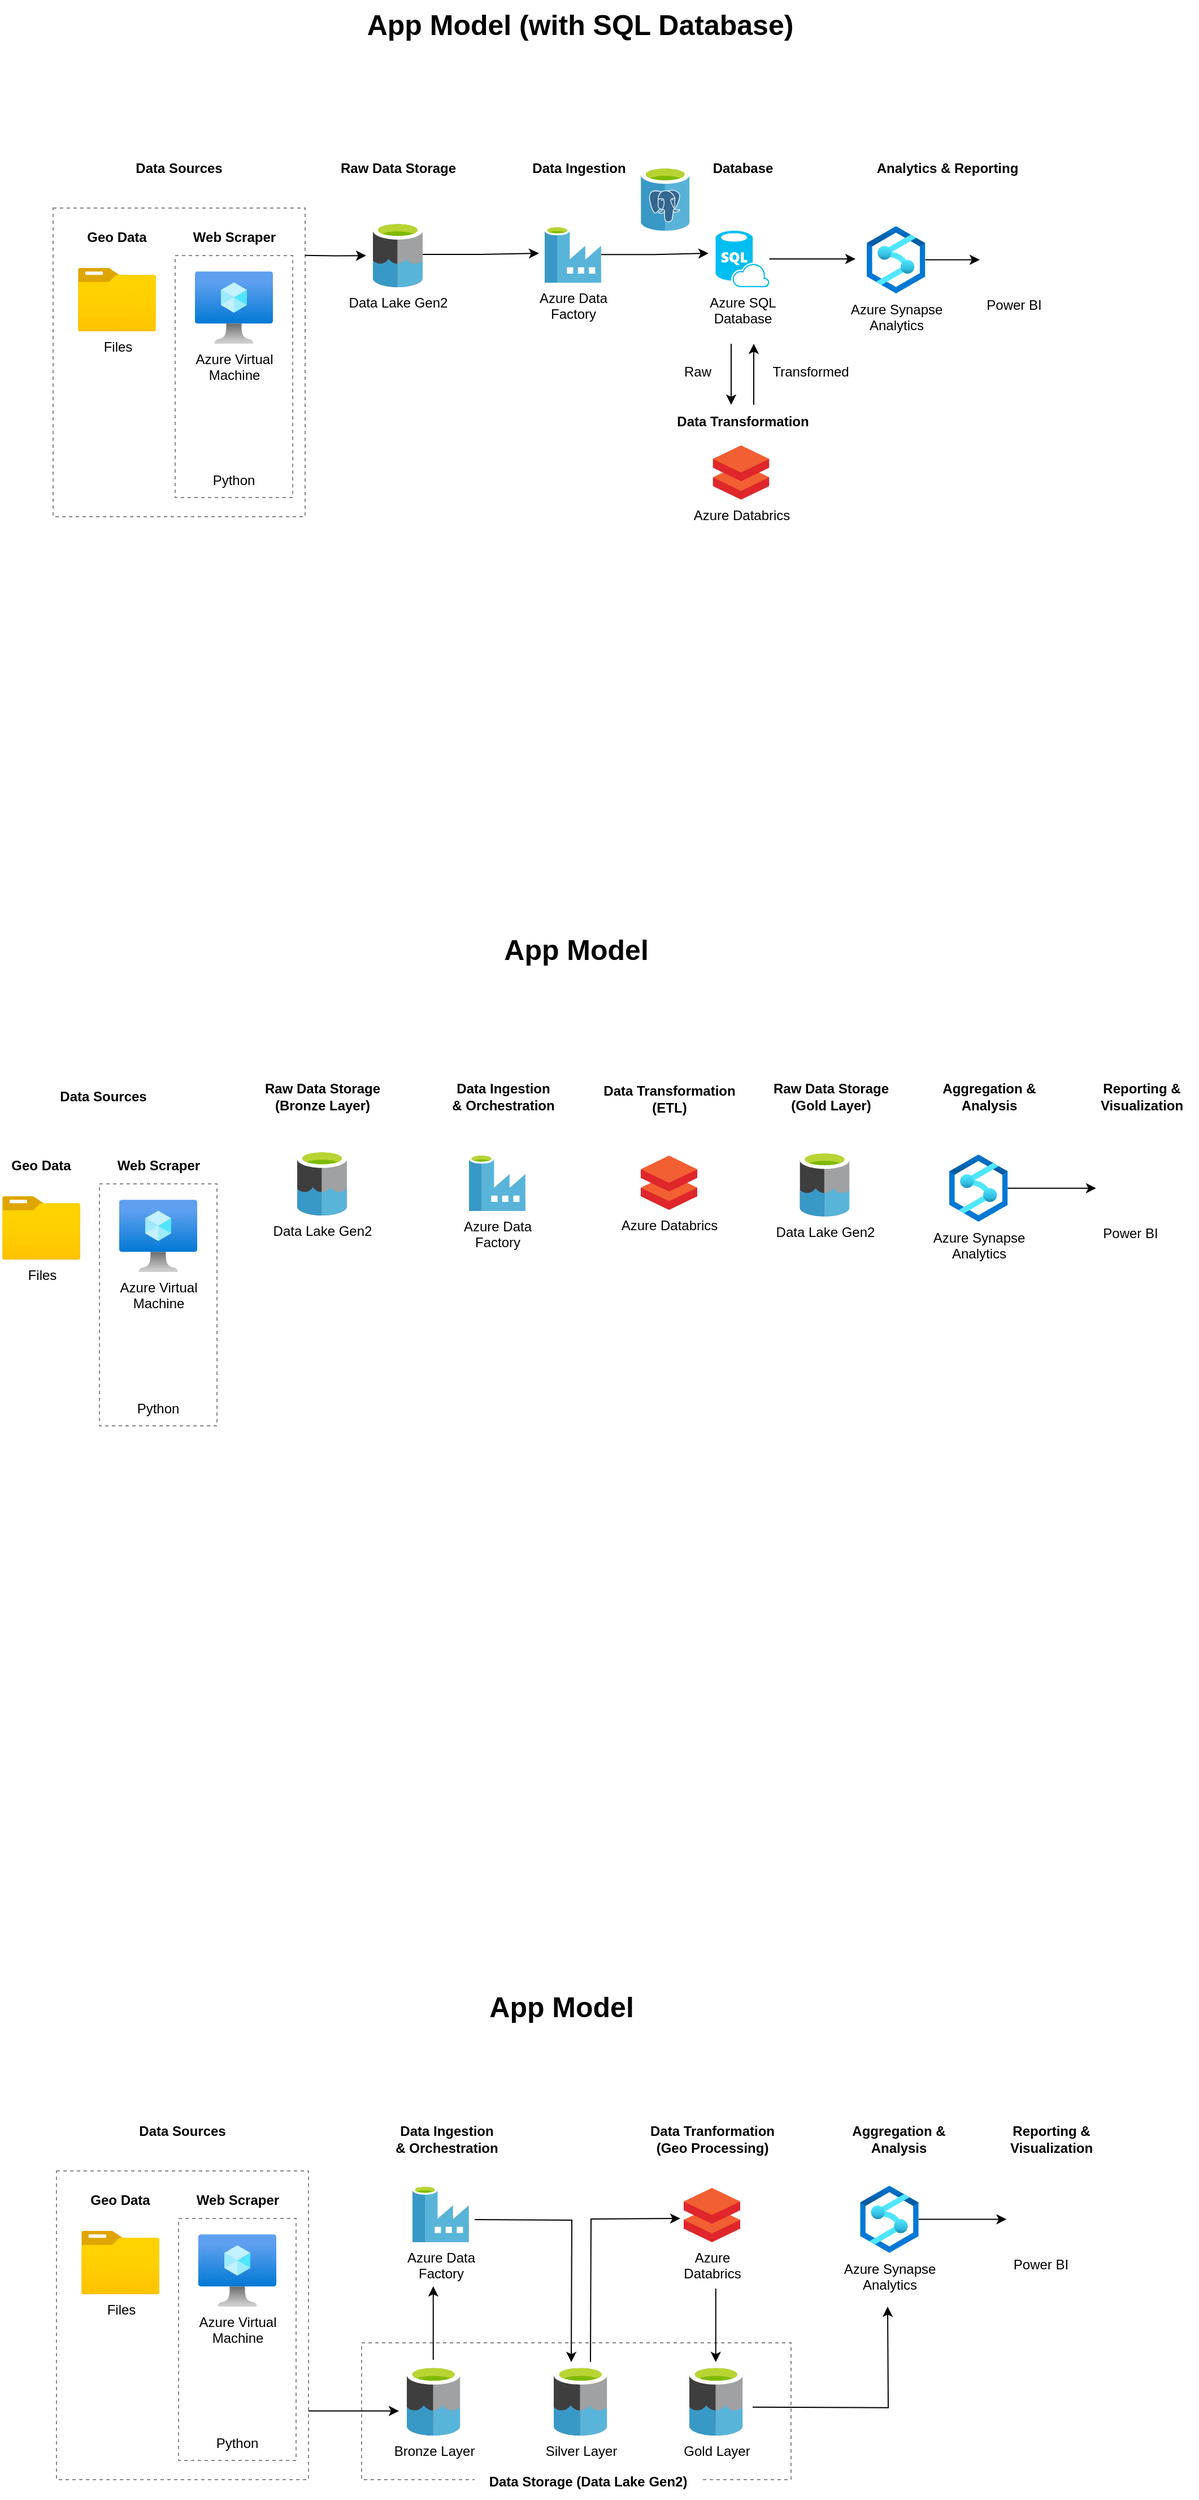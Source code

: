 <mxfile version="22.0.3" type="device" pages="2">
  <diagram id="WI9T0HZ2pTsCkuznbFz-" name="App Architecture">
    <mxGraphModel dx="1709" dy="-663" grid="0" gridSize="10" guides="1" tooltips="1" connect="1" arrows="1" fold="1" page="1" pageScale="1" pageWidth="1169" pageHeight="827" math="0" shadow="0">
      <root>
        <mxCell id="0" />
        <mxCell id="1" parent="0" />
        <mxCell id="2BhMB6-4_VeR33mGNP5D-105" style="edgeStyle=orthogonalEdgeStyle;rounded=0;orthogonalLoop=1;jettySize=auto;html=1;" parent="1" edge="1">
          <mxGeometry relative="1" as="geometry">
            <mxPoint x="855.48" y="3778" as="targetPoint" />
            <mxPoint x="736" y="3866.89" as="sourcePoint" />
          </mxGeometry>
        </mxCell>
        <mxCell id="2BhMB6-4_VeR33mGNP5D-85" value="" style="rounded=0;whiteSpace=wrap;html=1;fillColor=none;strokeWidth=1;dashed=1;strokeColor=#878787;" parent="1" vertex="1">
          <mxGeometry x="390" y="3810" width="380" height="121" as="geometry" />
        </mxCell>
        <mxCell id="1u7TbK9TsXJTor0NxbXx-122" value="" style="rounded=0;whiteSpace=wrap;html=1;fillColor=none;strokeWidth=1;dashed=1;strokeColor=#878787;" parent="1" vertex="1">
          <mxGeometry x="225" y="1964" width="104" height="214" as="geometry" />
        </mxCell>
        <mxCell id="1u7TbK9TsXJTor0NxbXx-94" value="" style="rounded=0;whiteSpace=wrap;html=1;fillColor=none;strokeWidth=1;dashed=1;strokeColor=#878787;" parent="1" vertex="1">
          <mxGeometry x="117" y="1922" width="223" height="273" as="geometry" />
        </mxCell>
        <mxCell id="1u7TbK9TsXJTor0NxbXx-95" value="Azure Databrics" style="image;sketch=0;aspect=fixed;html=1;points=[];align=center;fontSize=12;image=img/lib/mscae/Databricks.svg;" parent="1" vertex="1">
          <mxGeometry x="700.75" y="2131.89" width="50" height="48" as="geometry" />
        </mxCell>
        <mxCell id="1u7TbK9TsXJTor0NxbXx-96" value="Azure Virtual&lt;br&gt;Machine" style="image;aspect=fixed;html=1;points=[];align=center;fontSize=12;image=img/lib/azure2/compute/Virtual_Machine.svg;" parent="1" vertex="1">
          <mxGeometry x="242.5" y="1978" width="69" height="64" as="geometry" />
        </mxCell>
        <mxCell id="1u7TbK9TsXJTor0NxbXx-97" style="edgeStyle=orthogonalEdgeStyle;rounded=0;orthogonalLoop=1;jettySize=auto;html=1;" parent="1" source="1u7TbK9TsXJTor0NxbXx-98" edge="1">
          <mxGeometry relative="1" as="geometry">
            <mxPoint x="937" y="1967.8" as="targetPoint" />
          </mxGeometry>
        </mxCell>
        <mxCell id="1u7TbK9TsXJTor0NxbXx-98" value="Azure Synapse&lt;br&gt;Analytics" style="image;aspect=fixed;html=1;points=[];align=center;fontSize=12;image=img/lib/azure2/databases/Azure_Synapse_Analytics.svg;" parent="1" vertex="1">
          <mxGeometry x="837" y="1938.05" width="51.74" height="59.5" as="geometry" />
        </mxCell>
        <mxCell id="1u7TbK9TsXJTor0NxbXx-99" style="edgeStyle=orthogonalEdgeStyle;rounded=0;orthogonalLoop=1;jettySize=auto;html=1;" parent="1" source="1u7TbK9TsXJTor0NxbXx-100" edge="1">
          <mxGeometry relative="1" as="geometry">
            <mxPoint x="697" y="1962" as="targetPoint" />
          </mxGeometry>
        </mxCell>
        <mxCell id="1u7TbK9TsXJTor0NxbXx-100" value="Azure Data&lt;br&gt;Factory" style="image;sketch=0;aspect=fixed;html=1;points=[];align=center;fontSize=12;image=img/lib/mscae/Data_Factory.svg;" parent="1" vertex="1">
          <mxGeometry x="552" y="1938.06" width="50" height="50" as="geometry" />
        </mxCell>
        <mxCell id="1u7TbK9TsXJTor0NxbXx-101" value="Python" style="shape=image;verticalLabelPosition=bottom;labelBackgroundColor=default;verticalAlign=top;aspect=fixed;imageAspect=0;image=https://logohistory.net/wp-content/uploads/2023/06/Python-Emblem.png;" parent="1" vertex="1">
          <mxGeometry x="232.56" y="2099" width="88.88" height="50" as="geometry" />
        </mxCell>
        <mxCell id="1u7TbK9TsXJTor0NxbXx-102" value="Web Scraper" style="text;html=1;align=center;verticalAlign=middle;resizable=0;points=[];autosize=1;strokeColor=none;fillColor=none;fontStyle=1" parent="1" vertex="1">
          <mxGeometry x="227" y="1933" width="100" height="30" as="geometry" />
        </mxCell>
        <mxCell id="1u7TbK9TsXJTor0NxbXx-103" value="Power BI" style="shape=image;verticalLabelPosition=bottom;labelBackgroundColor=default;verticalAlign=top;aspect=fixed;imageAspect=0;image=https://cdn.freelogovectors.net/wp-content/uploads/2023/11/power-bi-logo-freelogovectors.net_.png;" parent="1" vertex="1">
          <mxGeometry x="927" y="1934.11" width="81" height="60" as="geometry" />
        </mxCell>
        <mxCell id="1u7TbK9TsXJTor0NxbXx-104" value="Raw Data Storage" style="text;html=1;align=center;verticalAlign=middle;resizable=0;points=[];autosize=1;strokeColor=none;fillColor=none;fontStyle=1" parent="1" vertex="1">
          <mxGeometry x="357" y="1872" width="130" height="30" as="geometry" />
        </mxCell>
        <mxCell id="1u7TbK9TsXJTor0NxbXx-105" style="edgeStyle=orthogonalEdgeStyle;rounded=0;orthogonalLoop=1;jettySize=auto;html=1;" parent="1" source="1u7TbK9TsXJTor0NxbXx-106" edge="1">
          <mxGeometry relative="1" as="geometry">
            <mxPoint x="547" y="1962" as="targetPoint" />
          </mxGeometry>
        </mxCell>
        <mxCell id="1u7TbK9TsXJTor0NxbXx-106" value="Data Lake Gen2" style="image;sketch=0;aspect=fixed;html=1;points=[];align=center;fontSize=12;image=img/lib/mscae/Data_Lake.svg;" parent="1" vertex="1">
          <mxGeometry x="400" y="1934.11" width="44" height="57.89" as="geometry" />
        </mxCell>
        <mxCell id="1u7TbK9TsXJTor0NxbXx-107" value="Data Ingestion" style="text;html=1;align=center;verticalAlign=middle;resizable=0;points=[];autosize=1;strokeColor=none;fillColor=none;fontStyle=1" parent="1" vertex="1">
          <mxGeometry x="527" y="1872" width="110" height="30" as="geometry" />
        </mxCell>
        <mxCell id="1u7TbK9TsXJTor0NxbXx-108" style="edgeStyle=orthogonalEdgeStyle;rounded=0;orthogonalLoop=1;jettySize=auto;html=1;startArrow=classic;startFill=1;endArrow=none;endFill=0;" parent="1" edge="1">
          <mxGeometry relative="1" as="geometry">
            <mxPoint x="717.0" y="2042" as="targetPoint" />
            <mxPoint x="717.0" y="2096" as="sourcePoint" />
          </mxGeometry>
        </mxCell>
        <mxCell id="1u7TbK9TsXJTor0NxbXx-109" value="Data Transformation" style="text;html=1;align=center;verticalAlign=middle;resizable=0;points=[];autosize=1;strokeColor=none;fillColor=none;fontStyle=1" parent="1" vertex="1">
          <mxGeometry x="657" y="2096" width="140" height="30" as="geometry" />
        </mxCell>
        <mxCell id="1u7TbK9TsXJTor0NxbXx-110" value="Analytics &amp;amp; Reporting" style="text;html=1;align=center;verticalAlign=middle;resizable=0;points=[];autosize=1;strokeColor=none;fillColor=none;fontStyle=1" parent="1" vertex="1">
          <mxGeometry x="836" y="1874" width="143" height="26" as="geometry" />
        </mxCell>
        <mxCell id="1u7TbK9TsXJTor0NxbXx-112" value="Files" style="image;aspect=fixed;html=1;points=[];align=center;fontSize=12;image=img/lib/azure2/general/Folder_Blank.svg;" parent="1" vertex="1">
          <mxGeometry x="139" y="1975.0" width="69" height="56.0" as="geometry" />
        </mxCell>
        <mxCell id="1u7TbK9TsXJTor0NxbXx-113" value="Database" style="text;html=1;align=center;verticalAlign=middle;resizable=0;points=[];autosize=1;strokeColor=none;fillColor=none;fontStyle=1" parent="1" vertex="1">
          <mxGeometry x="687" y="1872.0" width="80" height="30" as="geometry" />
        </mxCell>
        <mxCell id="1u7TbK9TsXJTor0NxbXx-114" style="edgeStyle=orthogonalEdgeStyle;rounded=0;orthogonalLoop=1;jettySize=auto;html=1;" parent="1" source="1u7TbK9TsXJTor0NxbXx-115" edge="1">
          <mxGeometry relative="1" as="geometry">
            <mxPoint x="827" y="1967" as="targetPoint" />
          </mxGeometry>
        </mxCell>
        <mxCell id="1u7TbK9TsXJTor0NxbXx-115" value="Azure SQL&lt;br&gt;Database" style="verticalLabelPosition=bottom;html=1;verticalAlign=top;align=center;strokeColor=none;fillColor=#00BEF2;shape=mxgraph.azure.sql_database_sql_azure;" parent="1" vertex="1">
          <mxGeometry x="703.25" y="1942" width="47.5" height="50" as="geometry" />
        </mxCell>
        <mxCell id="1u7TbK9TsXJTor0NxbXx-116" style="edgeStyle=orthogonalEdgeStyle;rounded=0;orthogonalLoop=1;jettySize=auto;html=1;endArrow=classic;endFill=1;startArrow=none;startFill=0;" parent="1" edge="1">
          <mxGeometry relative="1" as="geometry">
            <mxPoint x="737.0" y="2042" as="targetPoint" />
            <mxPoint x="737.0" y="2096" as="sourcePoint" />
          </mxGeometry>
        </mxCell>
        <mxCell id="1u7TbK9TsXJTor0NxbXx-117" value="&lt;span style=&quot;font-weight: normal;&quot;&gt;Raw&lt;/span&gt;" style="text;html=1;align=center;verticalAlign=middle;resizable=0;points=[];autosize=1;strokeColor=none;fillColor=none;fontStyle=1" parent="1" vertex="1">
          <mxGeometry x="662" y="2052" width="50" height="30" as="geometry" />
        </mxCell>
        <mxCell id="1u7TbK9TsXJTor0NxbXx-118" value="&lt;span style=&quot;font-weight: normal;&quot;&gt;Transformed&lt;/span&gt;" style="text;html=1;align=center;verticalAlign=middle;resizable=0;points=[];autosize=1;strokeColor=none;fillColor=none;fontStyle=1" parent="1" vertex="1">
          <mxGeometry x="742" y="2052" width="90" height="30" as="geometry" />
        </mxCell>
        <mxCell id="1u7TbK9TsXJTor0NxbXx-119" style="edgeStyle=orthogonalEdgeStyle;rounded=0;orthogonalLoop=1;jettySize=auto;html=1;" parent="1" edge="1">
          <mxGeometry relative="1" as="geometry">
            <mxPoint x="394" y="1964" as="targetPoint" />
            <mxPoint x="340" y="1963.82" as="sourcePoint" />
          </mxGeometry>
        </mxCell>
        <mxCell id="1u7TbK9TsXJTor0NxbXx-120" value="Data Sources" style="text;html=1;align=center;verticalAlign=middle;resizable=0;points=[];autosize=1;strokeColor=none;fillColor=none;fontStyle=1" parent="1" vertex="1">
          <mxGeometry x="180" y="1874" width="95" height="26" as="geometry" />
        </mxCell>
        <mxCell id="1u7TbK9TsXJTor0NxbXx-121" value="Geo Data" style="text;html=1;align=center;verticalAlign=middle;resizable=0;points=[];autosize=1;strokeColor=none;fillColor=none;fontStyle=1" parent="1" vertex="1">
          <mxGeometry x="137" y="1935" width="71" height="26" as="geometry" />
        </mxCell>
        <mxCell id="2BhMB6-4_VeR33mGNP5D-29" value="" style="rounded=0;whiteSpace=wrap;html=1;fillColor=none;strokeWidth=1;dashed=1;strokeColor=#878787;" parent="1" vertex="1">
          <mxGeometry x="158" y="2785" width="104" height="214" as="geometry" />
        </mxCell>
        <mxCell id="2BhMB6-4_VeR33mGNP5D-31" value="Azure Databrics" style="image;sketch=0;aspect=fixed;html=1;points=[];align=center;fontSize=12;image=img/lib/mscae/Databricks.svg;" parent="1" vertex="1">
          <mxGeometry x="637" y="2760.06" width="50" height="48" as="geometry" />
        </mxCell>
        <mxCell id="2BhMB6-4_VeR33mGNP5D-32" value="Azure Virtual&lt;br&gt;Machine" style="image;aspect=fixed;html=1;points=[];align=center;fontSize=12;image=img/lib/azure2/compute/Virtual_Machine.svg;" parent="1" vertex="1">
          <mxGeometry x="175.5" y="2799" width="69" height="64" as="geometry" />
        </mxCell>
        <mxCell id="2BhMB6-4_VeR33mGNP5D-33" style="edgeStyle=orthogonalEdgeStyle;rounded=0;orthogonalLoop=1;jettySize=auto;html=1;entryX=0.123;entryY=0.562;entryDx=0;entryDy=0;entryPerimeter=0;" parent="1" source="2BhMB6-4_VeR33mGNP5D-34" target="2BhMB6-4_VeR33mGNP5D-39" edge="1">
          <mxGeometry relative="1" as="geometry">
            <mxPoint x="1010" y="2788.8" as="targetPoint" />
          </mxGeometry>
        </mxCell>
        <mxCell id="2BhMB6-4_VeR33mGNP5D-34" value="Azure Synapse&lt;br&gt;Analytics" style="image;aspect=fixed;html=1;points=[];align=center;fontSize=12;image=img/lib/azure2/databases/Azure_Synapse_Analytics.svg;" parent="1" vertex="1">
          <mxGeometry x="910" y="2759.05" width="51.74" height="59.5" as="geometry" />
        </mxCell>
        <mxCell id="2BhMB6-4_VeR33mGNP5D-36" value="Azure Data&lt;br&gt;Factory" style="image;sketch=0;aspect=fixed;html=1;points=[];align=center;fontSize=12;image=img/lib/mscae/Data_Factory.svg;" parent="1" vertex="1">
          <mxGeometry x="485" y="2759.06" width="50" height="50" as="geometry" />
        </mxCell>
        <mxCell id="2BhMB6-4_VeR33mGNP5D-37" value="Python" style="shape=image;verticalLabelPosition=bottom;labelBackgroundColor=default;verticalAlign=top;aspect=fixed;imageAspect=0;image=https://logohistory.net/wp-content/uploads/2023/06/Python-Emblem.png;" parent="1" vertex="1">
          <mxGeometry x="165.56" y="2920" width="88.88" height="50" as="geometry" />
        </mxCell>
        <mxCell id="2BhMB6-4_VeR33mGNP5D-38" value="Web Scraper" style="text;html=1;align=center;verticalAlign=middle;resizable=0;points=[];autosize=1;strokeColor=none;fillColor=none;fontStyle=1" parent="1" vertex="1">
          <mxGeometry x="160" y="2754" width="100" height="30" as="geometry" />
        </mxCell>
        <mxCell id="2BhMB6-4_VeR33mGNP5D-39" value="Power BI" style="shape=image;verticalLabelPosition=bottom;labelBackgroundColor=default;verticalAlign=top;aspect=fixed;imageAspect=0;image=https://cdn.freelogovectors.net/wp-content/uploads/2023/11/power-bi-logo-freelogovectors.net_.png;" parent="1" vertex="1">
          <mxGeometry x="1030" y="2755.11" width="81" height="60" as="geometry" />
        </mxCell>
        <mxCell id="2BhMB6-4_VeR33mGNP5D-40" value="Raw Data Storage&lt;br&gt;(Bronze Layer)" style="text;html=1;align=center;verticalAlign=middle;resizable=0;points=[];autosize=1;strokeColor=none;fillColor=none;fontStyle=1" parent="1" vertex="1">
          <mxGeometry x="290" y="2688" width="130" height="40" as="geometry" />
        </mxCell>
        <mxCell id="2BhMB6-4_VeR33mGNP5D-42" value="Data Lake Gen2" style="image;sketch=0;aspect=fixed;html=1;points=[];align=center;fontSize=12;image=img/lib/mscae/Data_Lake.svg;" parent="1" vertex="1">
          <mxGeometry x="333" y="2755.11" width="44" height="57.89" as="geometry" />
        </mxCell>
        <mxCell id="2BhMB6-4_VeR33mGNP5D-43" value="Data Ingestion&lt;br&gt;&amp;amp; Orchestration" style="text;html=1;align=center;verticalAlign=middle;resizable=0;points=[];autosize=1;strokeColor=none;fillColor=none;fontStyle=1" parent="1" vertex="1">
          <mxGeometry x="460" y="2688" width="110" height="40" as="geometry" />
        </mxCell>
        <mxCell id="2BhMB6-4_VeR33mGNP5D-45" value="Data Transformation&lt;br&gt;(ETL)" style="text;html=1;align=center;verticalAlign=middle;resizable=0;points=[];autosize=1;strokeColor=none;fillColor=none;fontStyle=1" parent="1" vertex="1">
          <mxGeometry x="592" y="2690" width="140" height="40" as="geometry" />
        </mxCell>
        <mxCell id="2BhMB6-4_VeR33mGNP5D-46" value="Aggregation &amp;amp; &lt;br&gt;Analysis" style="text;html=1;align=center;verticalAlign=middle;resizable=0;points=[];autosize=1;strokeColor=none;fillColor=none;fontStyle=1" parent="1" vertex="1">
          <mxGeometry x="890" y="2688" width="110" height="40" as="geometry" />
        </mxCell>
        <mxCell id="2BhMB6-4_VeR33mGNP5D-47" value="Files" style="image;aspect=fixed;html=1;points=[];align=center;fontSize=12;image=img/lib/azure2/general/Folder_Blank.svg;" parent="1" vertex="1">
          <mxGeometry x="72" y="2796.0" width="69" height="56.0" as="geometry" />
        </mxCell>
        <mxCell id="2BhMB6-4_VeR33mGNP5D-55" value="Data Sources" style="text;html=1;align=center;verticalAlign=middle;resizable=0;points=[];autosize=1;strokeColor=none;fillColor=none;fontStyle=1" parent="1" vertex="1">
          <mxGeometry x="113" y="2695" width="95" height="26" as="geometry" />
        </mxCell>
        <mxCell id="2BhMB6-4_VeR33mGNP5D-56" value="Geo Data" style="text;html=1;align=center;verticalAlign=middle;resizable=0;points=[];autosize=1;strokeColor=none;fillColor=none;fontStyle=1" parent="1" vertex="1">
          <mxGeometry x="70" y="2756" width="71" height="26" as="geometry" />
        </mxCell>
        <mxCell id="2BhMB6-4_VeR33mGNP5D-58" value="&lt;font style=&quot;font-size: 25px;&quot;&gt;App Model (with SQL Database)&lt;/font&gt;" style="text;html=1;align=center;verticalAlign=middle;resizable=0;points=[];autosize=1;strokeColor=none;fillColor=none;fontStyle=1" parent="1" vertex="1">
          <mxGeometry x="385" y="1738" width="395" height="42" as="geometry" />
        </mxCell>
        <mxCell id="2BhMB6-4_VeR33mGNP5D-59" value="&lt;font style=&quot;font-size: 25px;&quot;&gt;App Model&amp;nbsp;&lt;/font&gt;" style="text;html=1;align=center;verticalAlign=middle;resizable=0;points=[];autosize=1;strokeColor=none;fillColor=none;fontStyle=1" parent="1" vertex="1">
          <mxGeometry x="506" y="2556" width="153" height="42" as="geometry" />
        </mxCell>
        <mxCell id="2BhMB6-4_VeR33mGNP5D-61" value="" style="image;sketch=0;aspect=fixed;html=1;points=[];align=center;fontSize=12;image=img/lib/mscae/Azure_Database_for_PostgreSQL_servers.svg;" parent="1" vertex="1">
          <mxGeometry x="637" y="1885" width="43.32" height="57" as="geometry" />
        </mxCell>
        <mxCell id="2BhMB6-4_VeR33mGNP5D-62" value="Data Lake Gen2" style="image;sketch=0;aspect=fixed;html=1;points=[];align=center;fontSize=12;image=img/lib/mscae/Data_Lake.svg;" parent="1" vertex="1">
          <mxGeometry x="777.74" y="2756" width="44" height="57.89" as="geometry" />
        </mxCell>
        <mxCell id="2BhMB6-4_VeR33mGNP5D-63" value="Raw Data Storage&lt;br&gt;(Gold Layer)" style="text;html=1;align=center;verticalAlign=middle;resizable=0;points=[];autosize=1;strokeColor=none;fillColor=none;fontStyle=1" parent="1" vertex="1">
          <mxGeometry x="740" y="2688" width="130" height="40" as="geometry" />
        </mxCell>
        <mxCell id="2BhMB6-4_VeR33mGNP5D-64" value="Reporting &amp;amp; &lt;br&gt;Visualization" style="text;html=1;align=center;verticalAlign=middle;resizable=0;points=[];autosize=1;strokeColor=none;fillColor=none;fontStyle=1" parent="1" vertex="1">
          <mxGeometry x="1030" y="2688" width="100" height="40" as="geometry" />
        </mxCell>
        <mxCell id="2BhMB6-4_VeR33mGNP5D-72" value="" style="rounded=0;whiteSpace=wrap;html=1;fillColor=none;strokeWidth=1;dashed=1;strokeColor=#878787;" parent="1" vertex="1">
          <mxGeometry x="228" y="3700" width="104" height="214" as="geometry" />
        </mxCell>
        <mxCell id="2BhMB6-4_VeR33mGNP5D-73" value="" style="rounded=0;whiteSpace=wrap;html=1;fillColor=none;strokeWidth=1;dashed=1;strokeColor=#878787;" parent="1" vertex="1">
          <mxGeometry x="120" y="3658" width="223" height="273" as="geometry" />
        </mxCell>
        <mxCell id="2BhMB6-4_VeR33mGNP5D-74" value="Azure Virtual&lt;br&gt;Machine" style="image;aspect=fixed;html=1;points=[];align=center;fontSize=12;image=img/lib/azure2/compute/Virtual_Machine.svg;" parent="1" vertex="1">
          <mxGeometry x="245.5" y="3714" width="69" height="64" as="geometry" />
        </mxCell>
        <mxCell id="2BhMB6-4_VeR33mGNP5D-75" value="Python" style="shape=image;verticalLabelPosition=bottom;labelBackgroundColor=default;verticalAlign=top;aspect=fixed;imageAspect=0;image=https://logohistory.net/wp-content/uploads/2023/06/Python-Emblem.png;" parent="1" vertex="1">
          <mxGeometry x="235.56" y="3835" width="88.88" height="50" as="geometry" />
        </mxCell>
        <mxCell id="2BhMB6-4_VeR33mGNP5D-76" value="Web Scraper" style="text;html=1;align=center;verticalAlign=middle;resizable=0;points=[];autosize=1;strokeColor=none;fillColor=none;fontStyle=1" parent="1" vertex="1">
          <mxGeometry x="230" y="3669" width="100" height="30" as="geometry" />
        </mxCell>
        <mxCell id="2BhMB6-4_VeR33mGNP5D-77" value="Files" style="image;aspect=fixed;html=1;points=[];align=center;fontSize=12;image=img/lib/azure2/general/Folder_Blank.svg;" parent="1" vertex="1">
          <mxGeometry x="142" y="3711.0" width="69" height="56.0" as="geometry" />
        </mxCell>
        <mxCell id="2BhMB6-4_VeR33mGNP5D-78" value="Data Sources" style="text;html=1;align=center;verticalAlign=middle;resizable=0;points=[];autosize=1;strokeColor=none;fillColor=none;fontStyle=1" parent="1" vertex="1">
          <mxGeometry x="183" y="3610" width="95" height="26" as="geometry" />
        </mxCell>
        <mxCell id="2BhMB6-4_VeR33mGNP5D-79" value="Geo Data" style="text;html=1;align=center;verticalAlign=middle;resizable=0;points=[];autosize=1;strokeColor=none;fillColor=none;fontStyle=1" parent="1" vertex="1">
          <mxGeometry x="140" y="3671" width="71" height="26" as="geometry" />
        </mxCell>
        <mxCell id="2BhMB6-4_VeR33mGNP5D-80" value="Bronze Layer" style="image;sketch=0;aspect=fixed;html=1;points=[];align=center;fontSize=12;image=img/lib/mscae/Data_Lake.svg;" parent="1" vertex="1">
          <mxGeometry x="430" y="3830" width="47.21" height="62.11" as="geometry" />
        </mxCell>
        <mxCell id="2BhMB6-4_VeR33mGNP5D-83" value="Silver Layer" style="image;sketch=0;aspect=fixed;html=1;points=[];align=center;fontSize=12;image=img/lib/mscae/Data_Lake.svg;" parent="1" vertex="1">
          <mxGeometry x="560" y="3830" width="47.21" height="62.11" as="geometry" />
        </mxCell>
        <mxCell id="2BhMB6-4_VeR33mGNP5D-84" value="Gold Layer" style="image;sketch=0;aspect=fixed;html=1;points=[];align=center;fontSize=12;image=img/lib/mscae/Data_Lake.svg;" parent="1" vertex="1">
          <mxGeometry x="680" y="3830" width="47.21" height="62.11" as="geometry" />
        </mxCell>
        <mxCell id="2BhMB6-4_VeR33mGNP5D-86" value="Data Storage (Data Lake Gen2)" style="text;html=1;align=center;verticalAlign=middle;resizable=0;points=[];autosize=1;fontStyle=1;fillColor=default;" parent="1" vertex="1">
          <mxGeometry x="490" y="3918" width="200" height="30" as="geometry" />
        </mxCell>
        <mxCell id="2BhMB6-4_VeR33mGNP5D-87" value="Azure &lt;br&gt;Databrics" style="image;sketch=0;aspect=fixed;html=1;points=[];align=center;fontSize=12;image=img/lib/mscae/Databricks.svg;" parent="1" vertex="1">
          <mxGeometry x="675" y="3673" width="50" height="48" as="geometry" />
        </mxCell>
        <mxCell id="2BhMB6-4_VeR33mGNP5D-96" style="edgeStyle=orthogonalEdgeStyle;rounded=0;orthogonalLoop=1;jettySize=auto;html=1;" parent="1" edge="1">
          <mxGeometry relative="1" as="geometry">
            <mxPoint x="490" y="3701" as="sourcePoint" />
            <mxPoint x="575.501" y="3827" as="targetPoint" />
          </mxGeometry>
        </mxCell>
        <mxCell id="2BhMB6-4_VeR33mGNP5D-88" value="Azure Data&lt;br&gt;Factory" style="image;sketch=0;aspect=fixed;html=1;points=[];align=center;fontSize=12;image=img/lib/mscae/Data_Factory.svg;" parent="1" vertex="1">
          <mxGeometry x="435" y="3671" width="50" height="50" as="geometry" />
        </mxCell>
        <mxCell id="2BhMB6-4_VeR33mGNP5D-89" value="Data Ingestion&lt;br&gt;&amp;amp; Orchestration" style="text;html=1;align=center;verticalAlign=middle;resizable=0;points=[];autosize=1;strokeColor=none;fillColor=none;fontStyle=1" parent="1" vertex="1">
          <mxGeometry x="410" y="3610" width="110" height="40" as="geometry" />
        </mxCell>
        <mxCell id="2BhMB6-4_VeR33mGNP5D-90" value="Data Tranformation&lt;br&gt;(Geo Processing)" style="text;html=1;align=center;verticalAlign=middle;resizable=0;points=[];autosize=1;strokeColor=none;fillColor=none;fontStyle=1" parent="1" vertex="1">
          <mxGeometry x="635" y="3610" width="130" height="40" as="geometry" />
        </mxCell>
        <mxCell id="2BhMB6-4_VeR33mGNP5D-93" value="" style="endArrow=classic;html=1;rounded=0;" parent="1" edge="1">
          <mxGeometry width="50" height="50" relative="1" as="geometry">
            <mxPoint x="343" y="3870.27" as="sourcePoint" />
            <mxPoint x="423" y="3870.27" as="targetPoint" />
          </mxGeometry>
        </mxCell>
        <mxCell id="2BhMB6-4_VeR33mGNP5D-94" value="" style="endArrow=classic;html=1;rounded=0;" parent="1" edge="1">
          <mxGeometry width="50" height="50" relative="1" as="geometry">
            <mxPoint x="453.37" y="3825" as="sourcePoint" />
            <mxPoint x="453.37" y="3760" as="targetPoint" />
          </mxGeometry>
        </mxCell>
        <mxCell id="2BhMB6-4_VeR33mGNP5D-98" style="edgeStyle=orthogonalEdgeStyle;rounded=0;orthogonalLoop=1;jettySize=auto;html=1;endArrow=none;endFill=0;startArrow=classic;startFill=1;" parent="1" edge="1">
          <mxGeometry relative="1" as="geometry">
            <mxPoint x="672" y="3700" as="sourcePoint" />
            <mxPoint x="592.501" y="3827" as="targetPoint" />
          </mxGeometry>
        </mxCell>
        <mxCell id="2BhMB6-4_VeR33mGNP5D-99" value="" style="endArrow=none;html=1;rounded=0;endFill=0;startArrow=classic;startFill=1;" parent="1" edge="1">
          <mxGeometry width="50" height="50" relative="1" as="geometry">
            <mxPoint x="703.37" y="3827" as="sourcePoint" />
            <mxPoint x="703.37" y="3762" as="targetPoint" />
          </mxGeometry>
        </mxCell>
        <mxCell id="2BhMB6-4_VeR33mGNP5D-100" style="edgeStyle=orthogonalEdgeStyle;rounded=0;orthogonalLoop=1;jettySize=auto;html=1;entryX=0.123;entryY=0.562;entryDx=0;entryDy=0;entryPerimeter=0;" parent="1" source="2BhMB6-4_VeR33mGNP5D-101" target="2BhMB6-4_VeR33mGNP5D-102" edge="1">
          <mxGeometry relative="1" as="geometry">
            <mxPoint x="930" y="3710.8" as="targetPoint" />
          </mxGeometry>
        </mxCell>
        <mxCell id="2BhMB6-4_VeR33mGNP5D-101" value="Azure Synapse&lt;br&gt;Analytics" style="image;aspect=fixed;html=1;points=[];align=center;fontSize=12;image=img/lib/azure2/databases/Azure_Synapse_Analytics.svg;" parent="1" vertex="1">
          <mxGeometry x="831.13" y="3671" width="51.74" height="59.5" as="geometry" />
        </mxCell>
        <mxCell id="2BhMB6-4_VeR33mGNP5D-102" value="Power BI" style="shape=image;verticalLabelPosition=bottom;labelBackgroundColor=default;verticalAlign=top;aspect=fixed;imageAspect=0;image=https://cdn.freelogovectors.net/wp-content/uploads/2023/11/power-bi-logo-freelogovectors.net_.png;" parent="1" vertex="1">
          <mxGeometry x="950.74" y="3667.0" width="81" height="60" as="geometry" />
        </mxCell>
        <mxCell id="2BhMB6-4_VeR33mGNP5D-103" value="Aggregation &amp;amp; &lt;br&gt;Analysis" style="text;html=1;align=center;verticalAlign=middle;resizable=0;points=[];autosize=1;strokeColor=none;fillColor=none;fontStyle=1" parent="1" vertex="1">
          <mxGeometry x="810" y="3610" width="110" height="40" as="geometry" />
        </mxCell>
        <mxCell id="2BhMB6-4_VeR33mGNP5D-104" value="Reporting &amp;amp; &lt;br&gt;Visualization" style="text;html=1;align=center;verticalAlign=middle;resizable=0;points=[];autosize=1;strokeColor=none;fillColor=none;fontStyle=1" parent="1" vertex="1">
          <mxGeometry x="950" y="3610" width="100" height="40" as="geometry" />
        </mxCell>
        <mxCell id="2BhMB6-4_VeR33mGNP5D-106" value="&lt;font style=&quot;font-size: 25px;&quot;&gt;App Model&amp;nbsp;&lt;/font&gt;" style="text;html=1;align=center;verticalAlign=middle;resizable=0;points=[];autosize=1;strokeColor=none;fillColor=none;fontStyle=1" parent="1" vertex="1">
          <mxGeometry x="493" y="3491" width="153" height="42" as="geometry" />
        </mxCell>
      </root>
    </mxGraphModel>
  </diagram>
  <diagram id="HrlMm3VsK5em1PXMxO3w" name="Data Processing Flow">
    <mxGraphModel dx="1163" dy="784" grid="0" gridSize="10" guides="1" tooltips="1" connect="1" arrows="1" fold="1" page="0" pageScale="1" pageWidth="850" pageHeight="1100" math="0" shadow="0">
      <root>
        <mxCell id="0" />
        <mxCell id="1" parent="0" />
        <mxCell id="EdX0tjc6qNn7jfeOzdv6-5" style="edgeStyle=orthogonalEdgeStyle;rounded=0;orthogonalLoop=1;jettySize=auto;html=1;" edge="1" parent="1" source="kIAxu5UohSLIe_L5s1Xm-2" target="q0rhzzs8TCyixJ2VM9oi-5">
          <mxGeometry relative="1" as="geometry" />
        </mxCell>
        <mxCell id="EdX0tjc6qNn7jfeOzdv6-19" value="move successfully processed data&lt;br&gt;segregate files by year, month" style="edgeLabel;html=1;align=center;verticalAlign=middle;resizable=0;points=[];" vertex="1" connectable="0" parent="EdX0tjc6qNn7jfeOzdv6-5">
          <mxGeometry x="0.411" y="-3" relative="1" as="geometry">
            <mxPoint as="offset" />
          </mxGeometry>
        </mxCell>
        <mxCell id="t8gO4qgtoNAuJFjdevsu-53" value="Processing" style="swimlane;horizontal=0;whiteSpace=wrap;html=1;" vertex="1" parent="1">
          <mxGeometry x="140" y="300" width="1490" height="340" as="geometry" />
        </mxCell>
        <mxCell id="q0rhzzs8TCyixJ2VM9oi-3" value="" style="rounded=0;whiteSpace=wrap;html=1;fillColor=none;strokeWidth=1;dashed=1;strokeColor=#878787;" vertex="1" parent="t8gO4qgtoNAuJFjdevsu-53">
          <mxGeometry x="318" y="60" width="880" height="230" as="geometry" />
        </mxCell>
        <mxCell id="Hawzzz4256TuJa6FmkXe-1" value="" style="rounded=0;whiteSpace=wrap;html=1;fillColor=none;strokeWidth=1;dashed=1;strokeColor=#878787;" vertex="1" parent="t8gO4qgtoNAuJFjdevsu-53">
          <mxGeometry x="70" y="81" width="104" height="129" as="geometry" />
        </mxCell>
        <mxCell id="Hawzzz4256TuJa6FmkXe-2" value="Azure Virtual&lt;br&gt;Machine" style="image;aspect=fixed;html=1;points=[];align=center;fontSize=12;image=img/lib/azure2/compute/Virtual_Machine.svg;" vertex="1" parent="t8gO4qgtoNAuJFjdevsu-53">
          <mxGeometry x="87.5" y="95" width="69" height="64" as="geometry" />
        </mxCell>
        <mxCell id="Hawzzz4256TuJa6FmkXe-3" value="Python" style="shape=image;verticalLabelPosition=bottom;labelBackgroundColor=default;verticalAlign=top;aspect=fixed;imageAspect=0;image=https://logohistory.net/wp-content/uploads/2023/06/Python-Emblem.png;" vertex="1" parent="t8gO4qgtoNAuJFjdevsu-53">
          <mxGeometry x="82" y="95" width="79.99" height="45" as="geometry" />
        </mxCell>
        <mxCell id="Hawzzz4256TuJa6FmkXe-4" value="Web Scraper" style="text;html=1;align=center;verticalAlign=middle;resizable=0;points=[];autosize=1;strokeColor=none;fillColor=none;fontStyle=1" vertex="1" parent="t8gO4qgtoNAuJFjdevsu-53">
          <mxGeometry x="72" y="50" width="100" height="30" as="geometry" />
        </mxCell>
        <mxCell id="q0rhzzs8TCyixJ2VM9oi-4" value="Azure Data&lt;br&gt;Factory" style="image;sketch=0;aspect=fixed;html=1;points=[];align=center;fontSize=12;image=img/lib/mscae/Data_Factory.svg;" vertex="1" parent="t8gO4qgtoNAuJFjdevsu-53">
          <mxGeometry x="300" y="30" width="50" height="50" as="geometry" />
        </mxCell>
        <mxCell id="kIAxu5UohSLIe_L5s1Xm-2" value="Databricks&lt;br&gt;(Preprocessing)" style="image;sketch=0;aspect=fixed;html=1;points=[];align=center;fontSize=12;image=img/lib/mscae/Databricks.svg;labelBorderColor=none;" vertex="1" parent="t8gO4qgtoNAuJFjdevsu-53">
          <mxGeometry x="428" y="121.5" width="50" height="48" as="geometry" />
        </mxCell>
        <mxCell id="EdX0tjc6qNn7jfeOzdv6-8" value="Databricks&lt;br&gt;(Transformation)" style="image;sketch=0;aspect=fixed;html=1;points=[];align=center;fontSize=12;image=img/lib/mscae/Databricks.svg;labelBorderColor=none;" vertex="1" parent="t8gO4qgtoNAuJFjdevsu-53">
          <mxGeometry x="898" y="130" width="50" height="48" as="geometry" />
        </mxCell>
        <mxCell id="EdX0tjc6qNn7jfeOzdv6-4" style="edgeStyle=orthogonalEdgeStyle;rounded=0;orthogonalLoop=1;jettySize=auto;html=1;jumpStyle=gap;" edge="1" parent="1" source="kIAxu5UohSLIe_L5s1Xm-2" target="q0rhzzs8TCyixJ2VM9oi-6">
          <mxGeometry relative="1" as="geometry" />
        </mxCell>
        <mxCell id="EdX0tjc6qNn7jfeOzdv6-20" value="removed duplicates&lt;br&gt;optimized data using Delta Format&lt;br&gt;partitioned by Year.Month.Day" style="edgeLabel;html=1;align=center;verticalAlign=middle;resizable=0;points=[];" vertex="1" connectable="0" parent="EdX0tjc6qNn7jfeOzdv6-4">
          <mxGeometry x="0.031" y="1" relative="1" as="geometry">
            <mxPoint as="offset" />
          </mxGeometry>
        </mxCell>
        <mxCell id="t8gO4qgtoNAuJFjdevsu-4" value="&lt;h1&gt;Scenario 1: Web Scraper Daily Dumping&amp;nbsp;&lt;/h1&gt;&lt;p&gt;On a normal day, the web scraper extracts data from a website that lists monthly earthquake records and appends new data points to the current month&#39;s file as they become available. So, if the scraper runs every 30 minutes, some records may already exist from previous runs.&lt;/p&gt;" style="text;html=1;strokeColor=none;fillColor=none;spacing=5;spacingTop=-20;whiteSpace=wrap;overflow=hidden;rounded=0;" vertex="1" parent="1">
          <mxGeometry x="20" y="30" width="600" height="120" as="geometry" />
        </mxCell>
        <mxCell id="t8gO4qgtoNAuJFjdevsu-54" value="Storage" style="swimlane;horizontal=0;whiteSpace=wrap;html=1;rounded=0;shadow=0;swimlaneLine=1;glass=0;" vertex="1" parent="1">
          <mxGeometry x="140" y="640" width="1490" height="540" as="geometry" />
        </mxCell>
        <mxCell id="t8gO4qgtoNAuJFjdevsu-16" value="bronze&lt;br&gt;&amp;nbsp;. scraped-data&lt;br&gt;&amp;nbsp;. . for-processing" style="image;aspect=fixed;html=1;points=[];align=left;fontSize=12;image=img/lib/azure2/general/Folder_Blank.svg;" vertex="1" parent="t8gO4qgtoNAuJFjdevsu-54">
          <mxGeometry x="190" y="122" width="69" height="56.0" as="geometry" />
        </mxCell>
        <mxCell id="q0rhzzs8TCyixJ2VM9oi-5" value="bronze&lt;br&gt;&amp;nbsp;. scraped-data&lt;br&gt;&amp;nbsp;. . archives&lt;br&gt;&amp;nbsp;. . . year={yyyy}&lt;br&gt;&amp;nbsp;. . . . month={mm}" style="image;aspect=fixed;html=1;points=[];align=left;fontSize=12;image=img/lib/azure2/general/Folder_Blank.svg;" vertex="1" parent="t8gO4qgtoNAuJFjdevsu-54">
          <mxGeometry x="418.5" y="122" width="69" height="56.0" as="geometry" />
        </mxCell>
        <mxCell id="q0rhzzs8TCyixJ2VM9oi-6" value="silver&lt;br&gt;&amp;nbsp;. scraped-data-segregated&lt;br&gt;&amp;nbsp;. . year={yyyy}&lt;br&gt;&amp;nbsp;. . . month-{mm}&lt;br&gt;&amp;nbsp;. . . . day-{dd}" style="image;aspect=fixed;html=1;points=[];align=left;fontSize=12;image=img/lib/azure2/general/Folder_Blank.svg;" vertex="1" parent="t8gO4qgtoNAuJFjdevsu-54">
          <mxGeometry x="608" y="122" width="69" height="56.0" as="geometry" />
        </mxCell>
        <mxCell id="EdX0tjc6qNn7jfeOzdv6-11" value="bronze&lt;br&gt;&amp;nbsp;. geodata" style="image;aspect=fixed;html=1;points=[];align=left;fontSize=12;image=img/lib/azure2/general/Folder_Blank.svg;" vertex="1" parent="t8gO4qgtoNAuJFjdevsu-54">
          <mxGeometry x="608" y="300" width="69" height="56.0" as="geometry" />
        </mxCell>
        <mxCell id="EdX0tjc6qNn7jfeOzdv6-12" value="bronze&lt;br&gt;&amp;nbsp;. misc" style="image;aspect=fixed;html=1;points=[];align=left;fontSize=12;image=img/lib/azure2/general/Folder_Blank.svg;" vertex="1" parent="t8gO4qgtoNAuJFjdevsu-54">
          <mxGeometry x="608" y="430" width="69" height="56.0" as="geometry" />
        </mxCell>
        <mxCell id="EdX0tjc6qNn7jfeOzdv6-16" value="gold" style="image;aspect=fixed;html=1;points=[];align=left;fontSize=12;image=img/lib/azure2/general/Folder_Blank.svg;" vertex="1" parent="t8gO4qgtoNAuJFjdevsu-54">
          <mxGeometry x="998" y="122" width="69" height="56.0" as="geometry" />
        </mxCell>
        <mxCell id="Hawzzz4256TuJa6FmkXe-5" style="edgeStyle=orthogonalEdgeStyle;rounded=0;orthogonalLoop=1;jettySize=auto;html=1;exitX=0.5;exitY=1;exitDx=0;exitDy=0;" edge="1" parent="1" source="Hawzzz4256TuJa6FmkXe-1" target="t8gO4qgtoNAuJFjdevsu-16">
          <mxGeometry relative="1" as="geometry">
            <Array as="points">
              <mxPoint x="260" y="510" />
              <mxPoint x="260" y="780" />
            </Array>
          </mxGeometry>
        </mxCell>
        <mxCell id="EdX0tjc6qNn7jfeOzdv6-2" style="edgeStyle=orthogonalEdgeStyle;rounded=0;orthogonalLoop=1;jettySize=auto;html=1;" edge="1" parent="1" source="t8gO4qgtoNAuJFjdevsu-16" target="kIAxu5UohSLIe_L5s1Xm-2">
          <mxGeometry relative="1" as="geometry">
            <Array as="points">
              <mxPoint x="360" y="778" />
              <mxPoint x="360" y="446" />
            </Array>
          </mxGeometry>
        </mxCell>
        <mxCell id="EdX0tjc6qNn7jfeOzdv6-3" value="event triggered&lt;br&gt;(when new file dumped)" style="edgeLabel;html=1;align=center;verticalAlign=middle;resizable=0;points=[];" vertex="1" connectable="0" parent="EdX0tjc6qNn7jfeOzdv6-2">
          <mxGeometry x="-0.032" y="-2" relative="1" as="geometry">
            <mxPoint x="18" y="41" as="offset" />
          </mxGeometry>
        </mxCell>
        <mxCell id="EdX0tjc6qNn7jfeOzdv6-13" style="edgeStyle=orthogonalEdgeStyle;rounded=0;orthogonalLoop=1;jettySize=auto;html=1;" edge="1" parent="1" source="EdX0tjc6qNn7jfeOzdv6-11" target="EdX0tjc6qNn7jfeOzdv6-8">
          <mxGeometry relative="1" as="geometry">
            <Array as="points">
              <mxPoint x="958" y="968" />
              <mxPoint x="958" y="454" />
            </Array>
          </mxGeometry>
        </mxCell>
        <mxCell id="EdX0tjc6qNn7jfeOzdv6-14" style="edgeStyle=orthogonalEdgeStyle;rounded=0;orthogonalLoop=1;jettySize=auto;html=1;" edge="1" parent="1" source="EdX0tjc6qNn7jfeOzdv6-12" target="EdX0tjc6qNn7jfeOzdv6-8">
          <mxGeometry relative="1" as="geometry">
            <Array as="points">
              <mxPoint x="958" y="1098" />
              <mxPoint x="958" y="454" />
            </Array>
          </mxGeometry>
        </mxCell>
        <mxCell id="EdX0tjc6qNn7jfeOzdv6-15" style="edgeStyle=orthogonalEdgeStyle;rounded=0;orthogonalLoop=1;jettySize=auto;html=1;" edge="1" parent="1" source="q0rhzzs8TCyixJ2VM9oi-6" target="EdX0tjc6qNn7jfeOzdv6-8">
          <mxGeometry relative="1" as="geometry">
            <Array as="points">
              <mxPoint x="888" y="790" />
              <mxPoint x="888" y="454" />
            </Array>
          </mxGeometry>
        </mxCell>
        <mxCell id="EdX0tjc6qNn7jfeOzdv6-18" style="edgeStyle=orthogonalEdgeStyle;rounded=0;orthogonalLoop=1;jettySize=auto;html=1;" edge="1" parent="1" source="EdX0tjc6qNn7jfeOzdv6-8" target="EdX0tjc6qNn7jfeOzdv6-16">
          <mxGeometry relative="1" as="geometry" />
        </mxCell>
      </root>
    </mxGraphModel>
  </diagram>
</mxfile>
